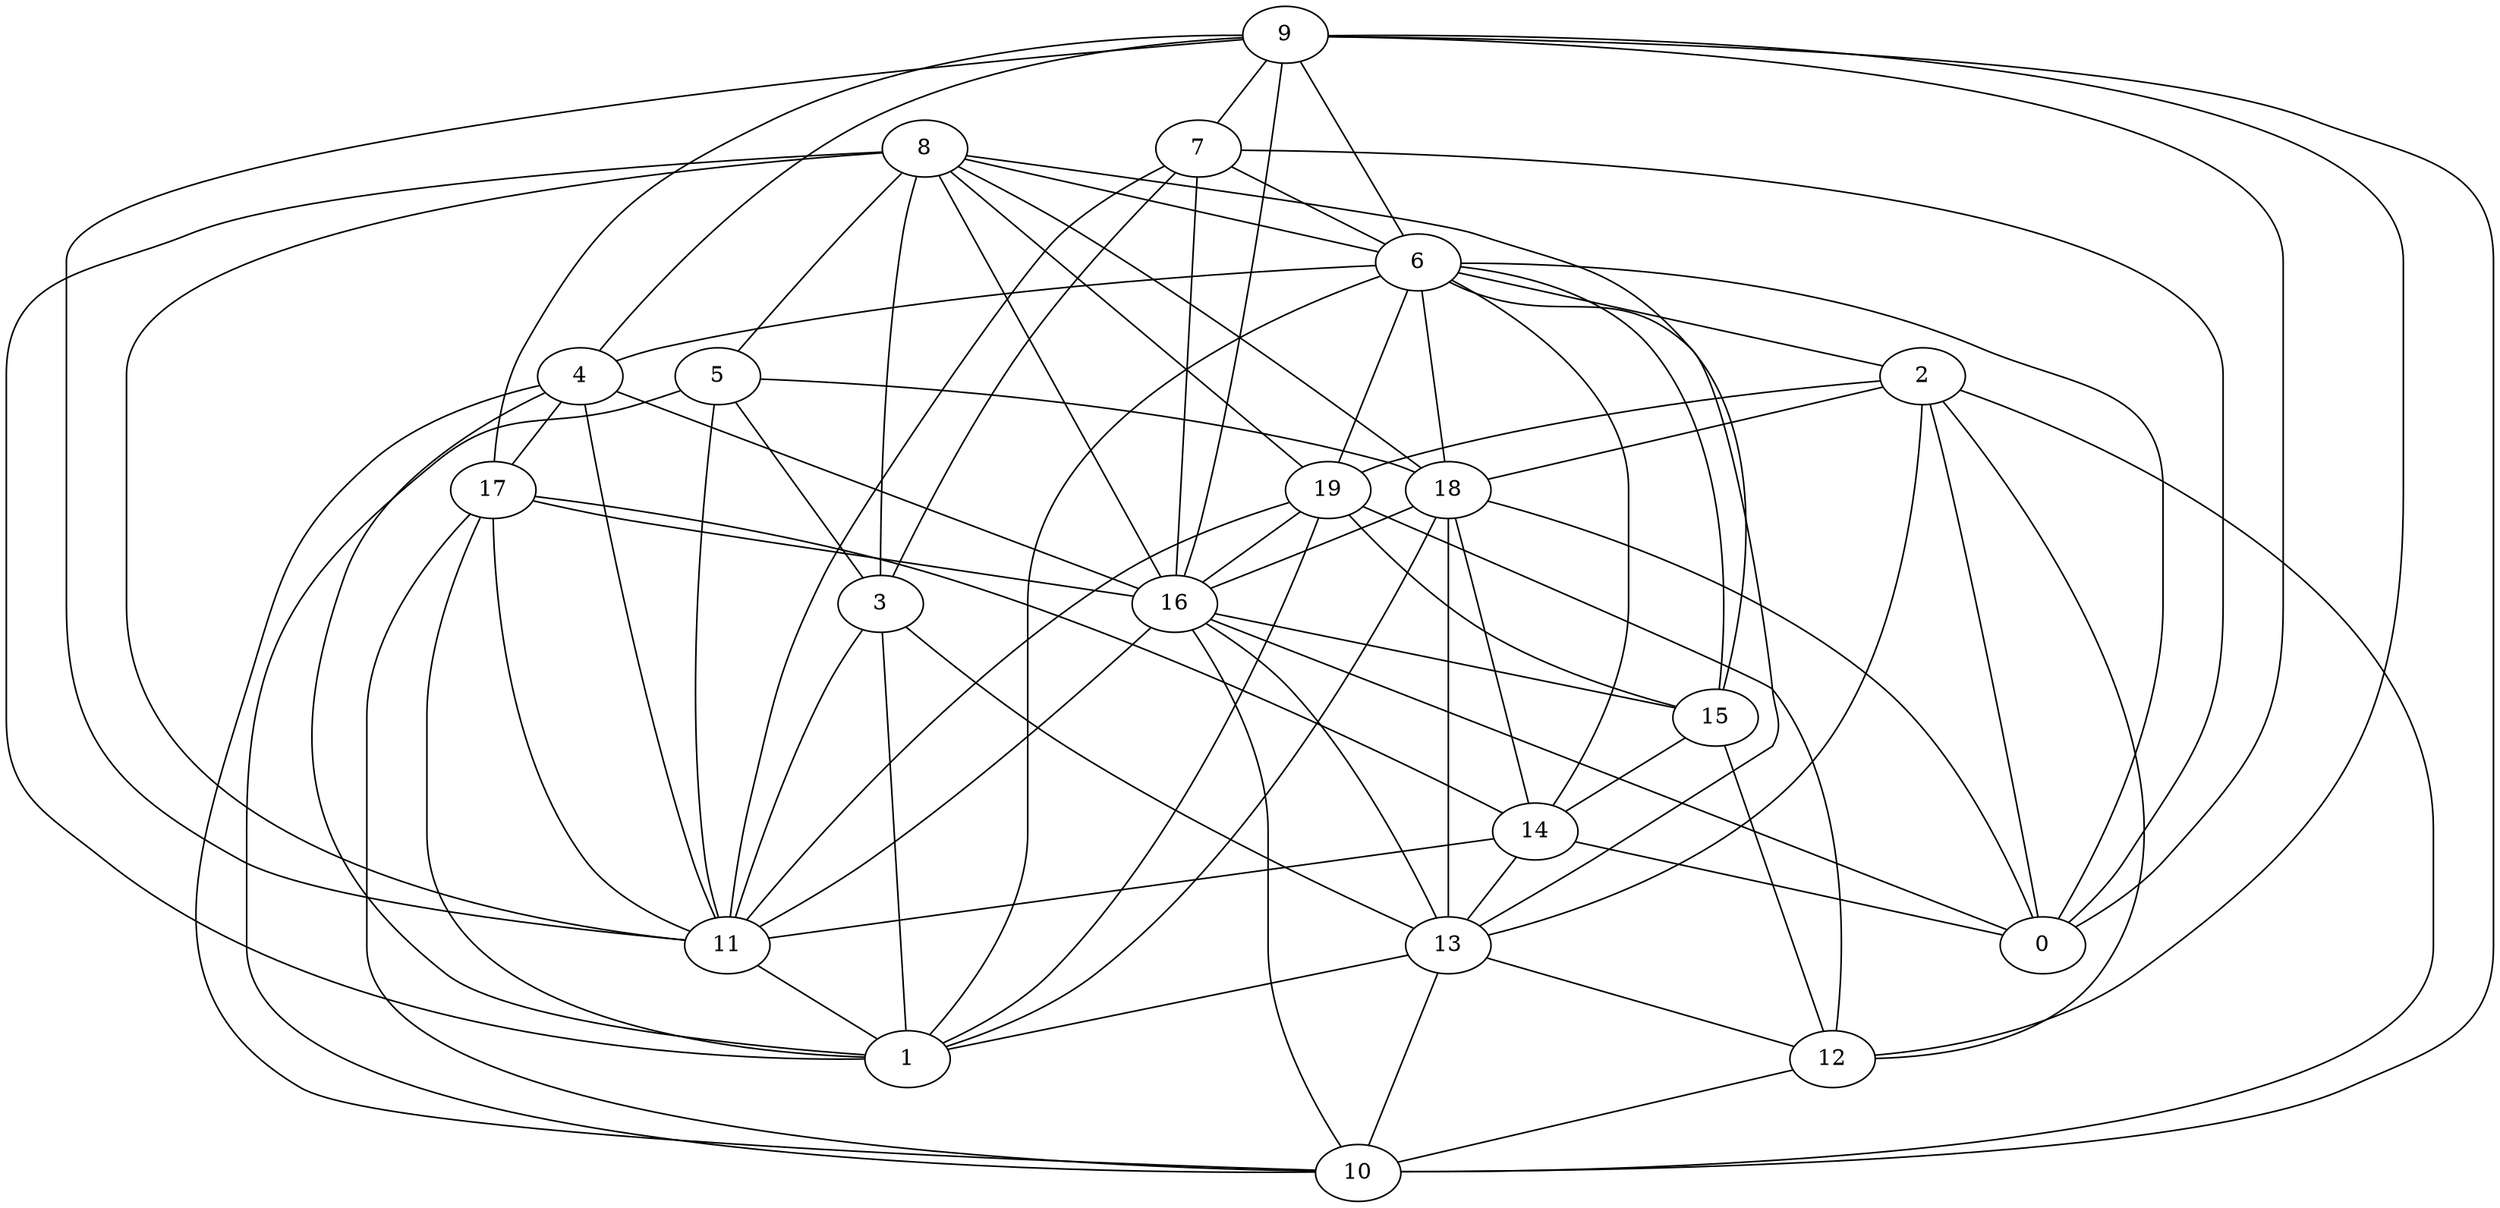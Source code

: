 digraph GG_graph {

subgraph G_graph {
edge [color = black]
"8" -> "6" [dir = none]
"13" -> "12" [dir = none]
"2" -> "10" [dir = none]
"2" -> "19" [dir = none]
"18" -> "0" [dir = none]
"18" -> "16" [dir = none]
"5" -> "3" [dir = none]
"5" -> "10" [dir = none]
"9" -> "11" [dir = none]
"9" -> "12" [dir = none]
"9" -> "6" [dir = none]
"9" -> "10" [dir = none]
"19" -> "15" [dir = none]
"19" -> "1" [dir = none]
"19" -> "16" [dir = none]
"6" -> "14" [dir = none]
"6" -> "4" [dir = none]
"17" -> "16" [dir = none]
"7" -> "0" [dir = none]
"16" -> "10" [dir = none]
"3" -> "13" [dir = none]
"6" -> "1" [dir = none]
"6" -> "15" [dir = none]
"7" -> "6" [dir = none]
"8" -> "16" [dir = none]
"17" -> "14" [dir = none]
"15" -> "12" [dir = none]
"2" -> "12" [dir = none]
"9" -> "17" [dir = none]
"14" -> "0" [dir = none]
"2" -> "13" [dir = none]
"18" -> "14" [dir = none]
"13" -> "10" [dir = none]
"8" -> "15" [dir = none]
"4" -> "1" [dir = none]
"14" -> "13" [dir = none]
"14" -> "11" [dir = none]
"19" -> "12" [dir = none]
"17" -> "1" [dir = none]
"17" -> "11" [dir = none]
"2" -> "0" [dir = none]
"4" -> "10" [dir = none]
"3" -> "11" [dir = none]
"19" -> "11" [dir = none]
"9" -> "0" [dir = none]
"16" -> "15" [dir = none]
"17" -> "10" [dir = none]
"8" -> "5" [dir = none]
"18" -> "1" [dir = none]
"4" -> "11" [dir = none]
"5" -> "11" [dir = none]
"4" -> "16" [dir = none]
"5" -> "18" [dir = none]
"9" -> "4" [dir = none]
"6" -> "19" [dir = none]
"18" -> "13" [dir = none]
"12" -> "10" [dir = none]
"8" -> "3" [dir = none]
"8" -> "1" [dir = none]
"8" -> "18" [dir = none]
"16" -> "13" [dir = none]
"6" -> "0" [dir = none]
"15" -> "14" [dir = none]
"9" -> "7" [dir = none]
"7" -> "3" [dir = none]
"3" -> "1" [dir = none]
"4" -> "17" [dir = none]
"6" -> "13" [dir = none]
"7" -> "16" [dir = none]
"8" -> "11" [dir = none]
"8" -> "19" [dir = none]
"16" -> "0" [dir = none]
"6" -> "18" [dir = none]
"9" -> "16" [dir = none]
"13" -> "1" [dir = none]
"16" -> "11" [dir = none]
"2" -> "18" [dir = none]
"7" -> "11" [dir = none]
"11" -> "1" [dir = none]
"6" -> "2" [dir = none]
}

}
